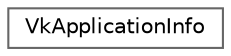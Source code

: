 digraph "类继承关系图"
{
 // LATEX_PDF_SIZE
  bgcolor="transparent";
  edge [fontname=Helvetica,fontsize=10,labelfontname=Helvetica,labelfontsize=10];
  node [fontname=Helvetica,fontsize=10,shape=box,height=0.2,width=0.4];
  rankdir="LR";
  Node0 [id="Node000000",label="VkApplicationInfo",height=0.2,width=0.4,color="grey40", fillcolor="white", style="filled",URL="$struct_vk_application_info.html",tooltip=" "];
}
